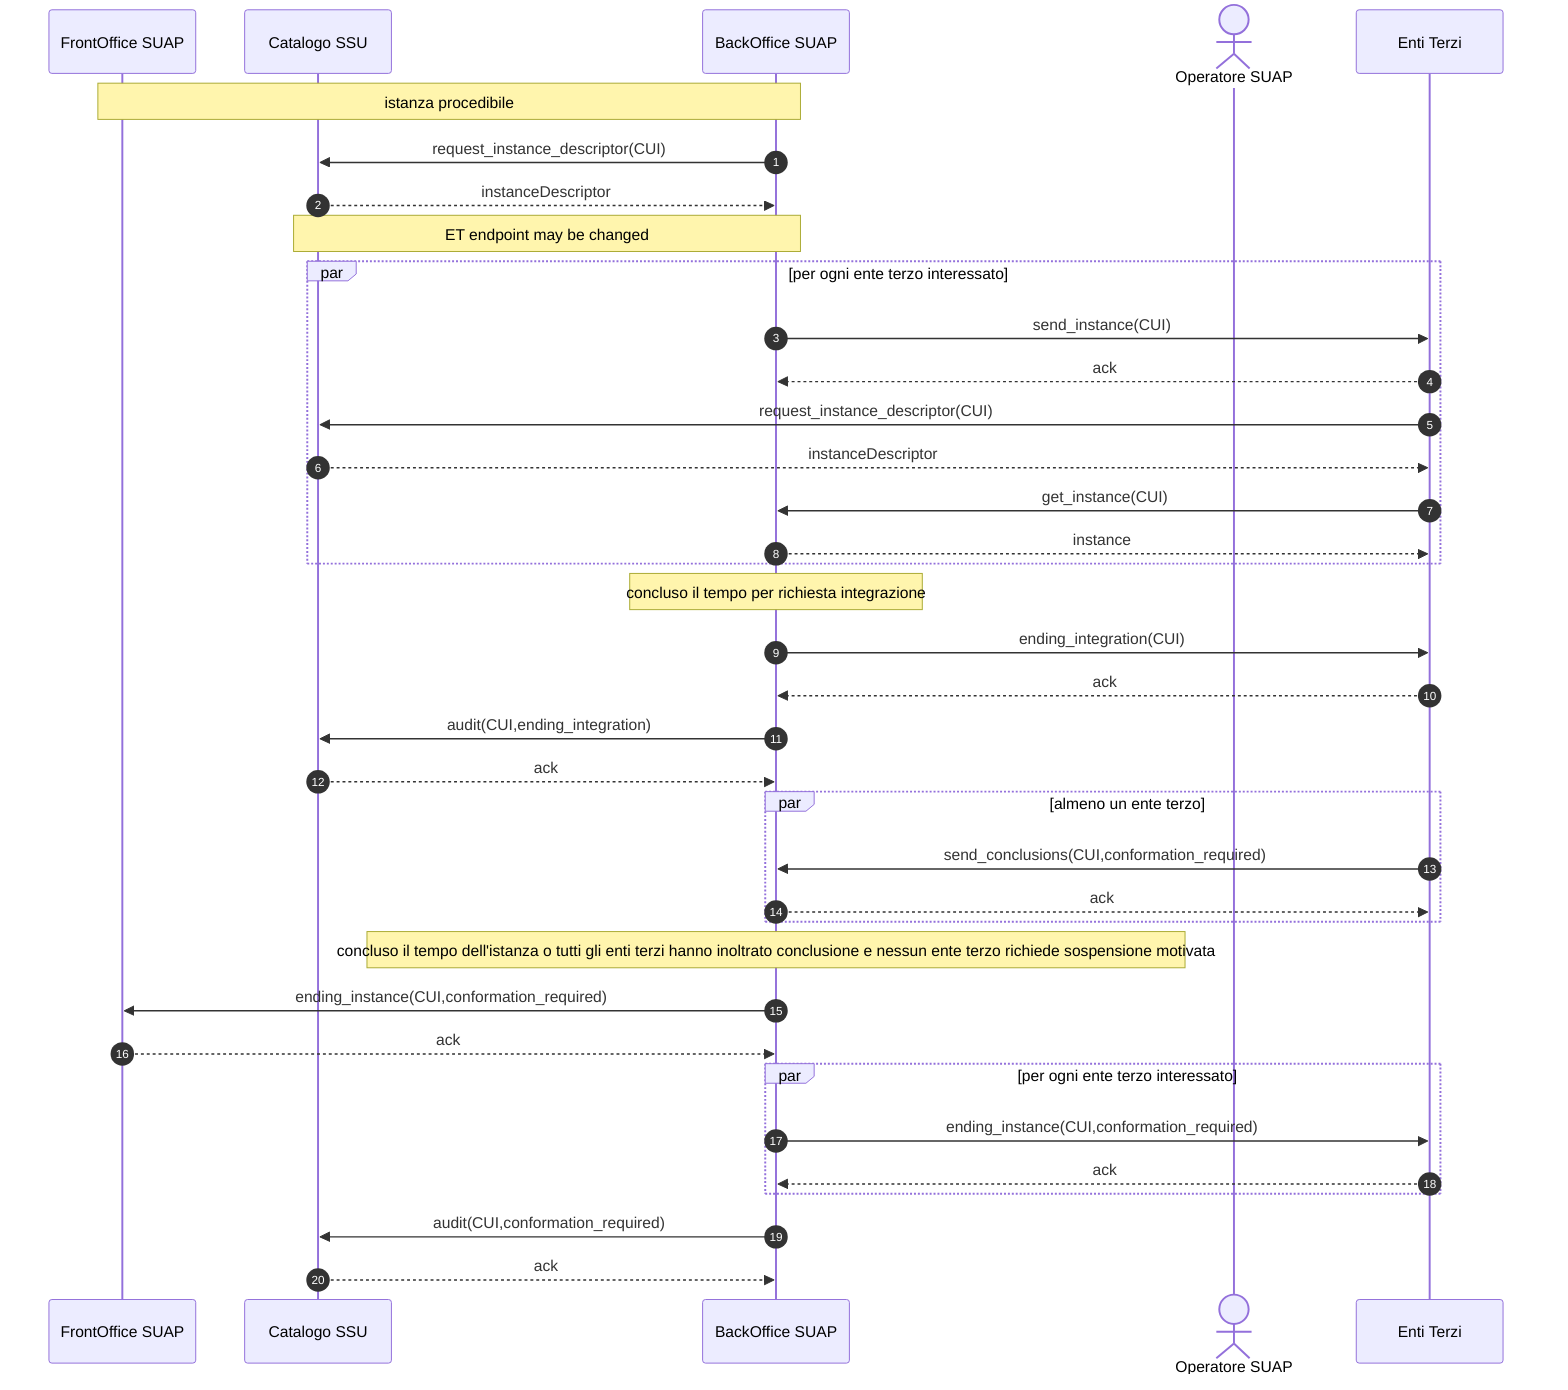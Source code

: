 sequenceDiagram
    autonumber

    participant F as FrontOffice SUAP
    participant C as Catalogo SSU    
    participant B as BackOffice SUAP    
    actor O as Operatore SUAP    
    participant E as Enti Terzi    
 
    Note over F,B: istanza procedibile
    B ->> C: request_instance_descriptor(CUI)
    C -->> B: instanceDescriptor
    Note over C,B: ET endpoint may be changed
    
    par per ogni ente terzo interessato        
        B ->> E: send_instance(CUI)
        E -->> B: ack
        E ->> C: request_instance_descriptor(CUI)
        C -->> E: instanceDescriptor
        E ->> B: get_instance(CUI)
        B -->> E: instance
    end
    

    Note over B: concluso il tempo per richiesta integrazione
    B ->> E: ending_integration(CUI)
    E -->> B: ack
    B ->> C: audit(CUI,ending_integration)
    C -->> B: ack

    par almeno un ente terzo
        E ->> B: send_conclusions(CUI,conformation_required)
        B -->> E: ack            
    end

    Note over B: concluso il tempo dell'istanza o tutti gli enti terzi hanno inoltrato conclusione e nessun ente terzo richiede sospensione motivata
    B ->> F: ending_instance(CUI,conformation_required)
    F -->> B: ack            
    par per ogni ente terzo interessato
        B ->> E: ending_instance(CUI,conformation_required)
        E -->> B: ack
    end
    B ->> C: audit(CUI,conformation_required)
    C -->> B: ack